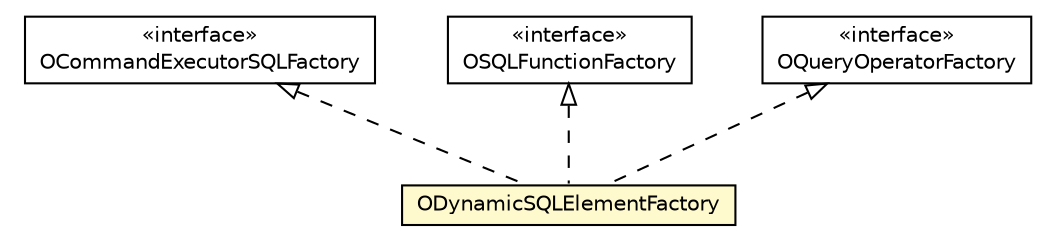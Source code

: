 #!/usr/local/bin/dot
#
# Class diagram 
# Generated by UMLGraph version R5_6-24-gf6e263 (http://www.umlgraph.org/)
#

digraph G {
	edge [fontname="Helvetica",fontsize=10,labelfontname="Helvetica",labelfontsize=10];
	node [fontname="Helvetica",fontsize=10,shape=plaintext];
	nodesep=0.25;
	ranksep=0.5;
	// com.orientechnologies.orient.core.sql.OCommandExecutorSQLFactory
	c3194110 [label=<<table title="com.orientechnologies.orient.core.sql.OCommandExecutorSQLFactory" border="0" cellborder="1" cellspacing="0" cellpadding="2" port="p" href="./OCommandExecutorSQLFactory.html">
		<tr><td><table border="0" cellspacing="0" cellpadding="1">
<tr><td align="center" balign="center"> &#171;interface&#187; </td></tr>
<tr><td align="center" balign="center"> OCommandExecutorSQLFactory </td></tr>
		</table></td></tr>
		</table>>, URL="./OCommandExecutorSQLFactory.html", fontname="Helvetica", fontcolor="black", fontsize=10.0];
	// com.orientechnologies.orient.core.sql.ODynamicSQLElementFactory
	c3194119 [label=<<table title="com.orientechnologies.orient.core.sql.ODynamicSQLElementFactory" border="0" cellborder="1" cellspacing="0" cellpadding="2" port="p" bgcolor="lemonChiffon" href="./ODynamicSQLElementFactory.html">
		<tr><td><table border="0" cellspacing="0" cellpadding="1">
<tr><td align="center" balign="center"> ODynamicSQLElementFactory </td></tr>
		</table></td></tr>
		</table>>, URL="./ODynamicSQLElementFactory.html", fontname="Helvetica", fontcolor="black", fontsize=10.0];
	// com.orientechnologies.orient.core.sql.functions.OSQLFunctionFactory
	c3194456 [label=<<table title="com.orientechnologies.orient.core.sql.functions.OSQLFunctionFactory" border="0" cellborder="1" cellspacing="0" cellpadding="2" port="p" href="./functions/OSQLFunctionFactory.html">
		<tr><td><table border="0" cellspacing="0" cellpadding="1">
<tr><td align="center" balign="center"> &#171;interface&#187; </td></tr>
<tr><td align="center" balign="center"> OSQLFunctionFactory </td></tr>
		</table></td></tr>
		</table>>, URL="./functions/OSQLFunctionFactory.html", fontname="Helvetica", fontcolor="black", fontsize=10.0];
	// com.orientechnologies.orient.core.sql.operator.OQueryOperatorFactory
	c3194547 [label=<<table title="com.orientechnologies.orient.core.sql.operator.OQueryOperatorFactory" border="0" cellborder="1" cellspacing="0" cellpadding="2" port="p" href="./operator/OQueryOperatorFactory.html">
		<tr><td><table border="0" cellspacing="0" cellpadding="1">
<tr><td align="center" balign="center"> &#171;interface&#187; </td></tr>
<tr><td align="center" balign="center"> OQueryOperatorFactory </td></tr>
		</table></td></tr>
		</table>>, URL="./operator/OQueryOperatorFactory.html", fontname="Helvetica", fontcolor="black", fontsize=10.0];
	//com.orientechnologies.orient.core.sql.ODynamicSQLElementFactory implements com.orientechnologies.orient.core.sql.OCommandExecutorSQLFactory
	c3194110:p -> c3194119:p [dir=back,arrowtail=empty,style=dashed];
	//com.orientechnologies.orient.core.sql.ODynamicSQLElementFactory implements com.orientechnologies.orient.core.sql.operator.OQueryOperatorFactory
	c3194547:p -> c3194119:p [dir=back,arrowtail=empty,style=dashed];
	//com.orientechnologies.orient.core.sql.ODynamicSQLElementFactory implements com.orientechnologies.orient.core.sql.functions.OSQLFunctionFactory
	c3194456:p -> c3194119:p [dir=back,arrowtail=empty,style=dashed];
}

